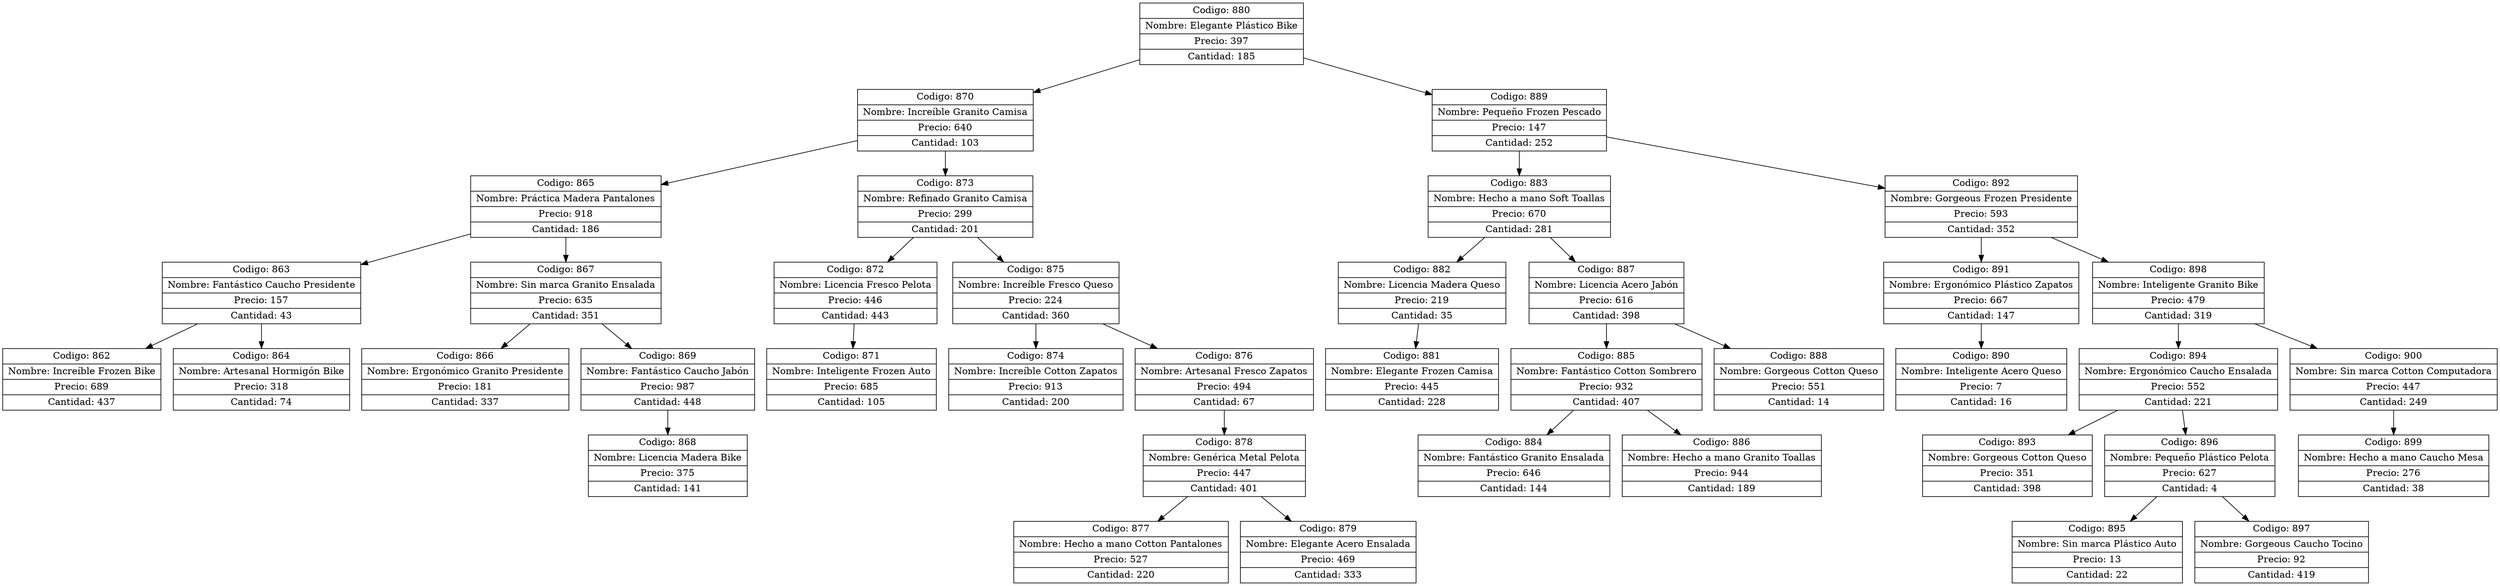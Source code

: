 digraph G{
node[shape="box" shape="record"]
nodo880[label="{ Codigo: 880 | Nombre: Elegante Plástico Bike | Precio: 397 | Cantidad: 185}"];
nodo870[label="{ Codigo: 870 | Nombre: Increíble Granito Camisa | Precio: 640 | Cantidad: 103}"];
nodo865[label="{ Codigo: 865 | Nombre: Práctica Madera Pantalones | Precio: 918 | Cantidad: 186}"];
nodo863[label="{ Codigo: 863 | Nombre: Fantástico Caucho Presidente | Precio: 157 | Cantidad: 43}"];
nodo862[label="{ Codigo: 862 | Nombre: Increíble Frozen Bike | Precio: 689 | Cantidad: 437}"];
nodo863->nodo862;
nodo864[label="{ Codigo: 864 | Nombre: Artesanal Hormigón Bike | Precio: 318 | Cantidad: 74}"];
nodo863->nodo864;
nodo865->nodo863;
nodo867[label="{ Codigo: 867 | Nombre: Sin marca Granito Ensalada | Precio: 635 | Cantidad: 351}"];
nodo866[label="{ Codigo: 866 | Nombre: Ergonómico Granito Presidente | Precio: 181 | Cantidad: 337}"];
nodo867->nodo866;
nodo869[label="{ Codigo: 869 | Nombre: Fantástico Caucho Jabón | Precio: 987 | Cantidad: 448}"];
nodo868[label="{ Codigo: 868 | Nombre: Licencia Madera Bike | Precio: 375 | Cantidad: 141}"];
nodo869->nodo868;
nodo867->nodo869;
nodo865->nodo867;
nodo870->nodo865;
nodo873[label="{ Codigo: 873 | Nombre: Refinado Granito Camisa | Precio: 299 | Cantidad: 201}"];
nodo872[label="{ Codigo: 872 | Nombre: Licencia Fresco Pelota | Precio: 446 | Cantidad: 443}"];
nodo871[label="{ Codigo: 871 | Nombre: Inteligente Frozen Auto | Precio: 685 | Cantidad: 105}"];
nodo872->nodo871;
nodo873->nodo872;
nodo875[label="{ Codigo: 875 | Nombre: Increíble Fresco Queso | Precio: 224 | Cantidad: 360}"];
nodo874[label="{ Codigo: 874 | Nombre: Increíble Cotton Zapatos | Precio: 913 | Cantidad: 200}"];
nodo875->nodo874;
nodo876[label="{ Codigo: 876 | Nombre: Artesanal Fresco Zapatos | Precio: 494 | Cantidad: 67}"];
nodo878[label="{ Codigo: 878 | Nombre: Genérica Metal Pelota | Precio: 447 | Cantidad: 401}"];
nodo877[label="{ Codigo: 877 | Nombre: Hecho a mano Cotton Pantalones | Precio: 527 | Cantidad: 220}"];
nodo878->nodo877;
nodo879[label="{ Codigo: 879 | Nombre: Elegante Acero Ensalada | Precio: 469 | Cantidad: 333}"];
nodo878->nodo879;
nodo876->nodo878;
nodo875->nodo876;
nodo873->nodo875;
nodo870->nodo873;
nodo880->nodo870;
nodo889[label="{ Codigo: 889 | Nombre: Pequeño Frozen Pescado | Precio: 147 | Cantidad: 252}"];
nodo883[label="{ Codigo: 883 | Nombre: Hecho a mano Soft Toallas | Precio: 670 | Cantidad: 281}"];
nodo882[label="{ Codigo: 882 | Nombre: Licencia Madera Queso | Precio: 219 | Cantidad: 35}"];
nodo881[label="{ Codigo: 881 | Nombre: Elegante Frozen Camisa | Precio: 445 | Cantidad: 228}"];
nodo882->nodo881;
nodo883->nodo882;
nodo887[label="{ Codigo: 887 | Nombre: Licencia Acero Jabón | Precio: 616 | Cantidad: 398}"];
nodo885[label="{ Codigo: 885 | Nombre: Fantástico Cotton Sombrero | Precio: 932 | Cantidad: 407}"];
nodo884[label="{ Codigo: 884 | Nombre: Fantástico Granito Ensalada | Precio: 646 | Cantidad: 144}"];
nodo885->nodo884;
nodo886[label="{ Codigo: 886 | Nombre: Hecho a mano Granito Toallas | Precio: 944 | Cantidad: 189}"];
nodo885->nodo886;
nodo887->nodo885;
nodo888[label="{ Codigo: 888 | Nombre: Gorgeous Cotton Queso | Precio: 551 | Cantidad: 14}"];
nodo887->nodo888;
nodo883->nodo887;
nodo889->nodo883;
nodo892[label="{ Codigo: 892 | Nombre: Gorgeous Frozen Presidente | Precio: 593 | Cantidad: 352}"];
nodo891[label="{ Codigo: 891 | Nombre: Ergonómico Plástico Zapatos | Precio: 667 | Cantidad: 147}"];
nodo890[label="{ Codigo: 890 | Nombre: Inteligente Acero Queso | Precio: 7 | Cantidad: 16}"];
nodo891->nodo890;
nodo892->nodo891;
nodo898[label="{ Codigo: 898 | Nombre: Inteligente Granito Bike | Precio: 479 | Cantidad: 319}"];
nodo894[label="{ Codigo: 894 | Nombre: Ergonómico Caucho Ensalada | Precio: 552 | Cantidad: 221}"];
nodo893[label="{ Codigo: 893 | Nombre: Gorgeous Cotton Queso | Precio: 351 | Cantidad: 398}"];
nodo894->nodo893;
nodo896[label="{ Codigo: 896 | Nombre: Pequeño Plástico Pelota | Precio: 627 | Cantidad: 4}"];
nodo895[label="{ Codigo: 895 | Nombre: Sin marca Plástico Auto | Precio: 13 | Cantidad: 22}"];
nodo896->nodo895;
nodo897[label="{ Codigo: 897 | Nombre: Gorgeous Caucho Tocino | Precio: 92 | Cantidad: 419}"];
nodo896->nodo897;
nodo894->nodo896;
nodo898->nodo894;
nodo900[label="{ Codigo: 900 | Nombre: Sin marca Cotton Computadora | Precio: 447 | Cantidad: 249}"];
nodo899[label="{ Codigo: 899 | Nombre: Hecho a mano Caucho Mesa | Precio: 276 | Cantidad: 38}"];
nodo900->nodo899;
nodo898->nodo900;
nodo892->nodo898;
nodo889->nodo892;
nodo880->nodo889;
}
